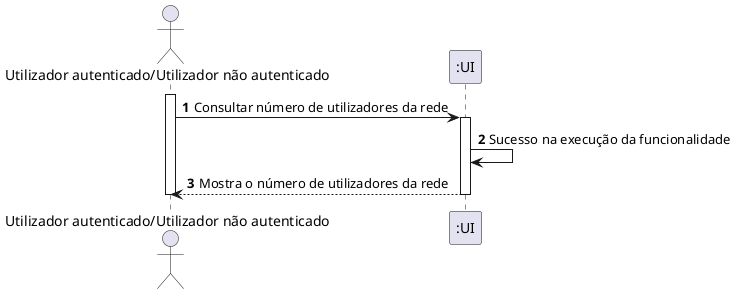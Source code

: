 @startuml
autonumber
'hide footbox

actor "Utilizador autenticado/Utilizador não autenticado" as u

activate u
u->":UI": Consultar número de utilizadores da rede
activate ":UI"
":UI"->":UI": Sucesso na execução da funcionalidade
":UI"-->u: Mostra o número de utilizadores da rede
deactivate ":UI"
deactivate u
@enduml
